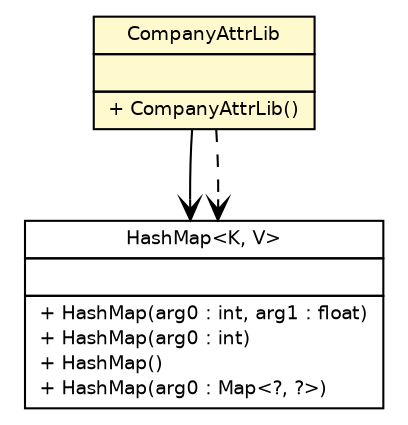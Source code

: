 #!/usr/local/bin/dot
#
# Class diagram 
# Generated by UmlGraph version 4.6 (http://www.spinellis.gr/sw/umlgraph)
#

digraph G {
	edge [fontname="Helvetica",fontsize=10,labelfontname="Helvetica",labelfontsize=10];
	node [fontname="Helvetica",fontsize=10,shape=plaintext];
	// org.soul.util.CompanyAttrLib
	c8765 [label=<<table border="0" cellborder="1" cellspacing="0" cellpadding="2" port="p" bgcolor="lemonChiffon" href="./CompanyAttrLib.html">
		<tr><td><table border="0" cellspacing="0" cellpadding="1">
			<tr><td> CompanyAttrLib </td></tr>
		</table></td></tr>
		<tr><td><table border="0" cellspacing="0" cellpadding="1">
			<tr><td align="left">  </td></tr>
		</table></td></tr>
		<tr><td><table border="0" cellspacing="0" cellpadding="1">
			<tr><td align="left"> + CompanyAttrLib() </td></tr>
		</table></td></tr>
		</table>>, fontname="Helvetica", fontcolor="black", fontsize=9.0];
	// org.soul.util.CompanyAttrLib NAVASSOC java.util.HashMap<K, V>
	c8765:p -> c8781:p [taillabel="", label="", headlabel="", fontname="Helvetica", fontcolor="black", fontsize=10.0, color="black", arrowhead=open];
	// org.soul.util.CompanyAttrLib DEPEND java.util.HashMap<K, V>
	c8765:p -> c8781:p [taillabel="", label="", headlabel="", fontname="Helvetica", fontcolor="black", fontsize=10.0, color="black", arrowhead=open, style=dashed];
	// java.util.HashMap<K, V>
	c8781 [label=<<table border="0" cellborder="1" cellspacing="0" cellpadding="2" port="p" href="http://java.sun.com/j2se/1.4.2/docs/api/java/util/HashMap.html">
		<tr><td><table border="0" cellspacing="0" cellpadding="1">
			<tr><td> HashMap&lt;K, V&gt; </td></tr>
		</table></td></tr>
		<tr><td><table border="0" cellspacing="0" cellpadding="1">
			<tr><td align="left">  </td></tr>
		</table></td></tr>
		<tr><td><table border="0" cellspacing="0" cellpadding="1">
			<tr><td align="left"> + HashMap(arg0 : int, arg1 : float) </td></tr>
			<tr><td align="left"> + HashMap(arg0 : int) </td></tr>
			<tr><td align="left"> + HashMap() </td></tr>
			<tr><td align="left"> + HashMap(arg0 : Map&lt;?, ?&gt;) </td></tr>
		</table></td></tr>
		</table>>, fontname="Helvetica", fontcolor="black", fontsize=9.0];
}

